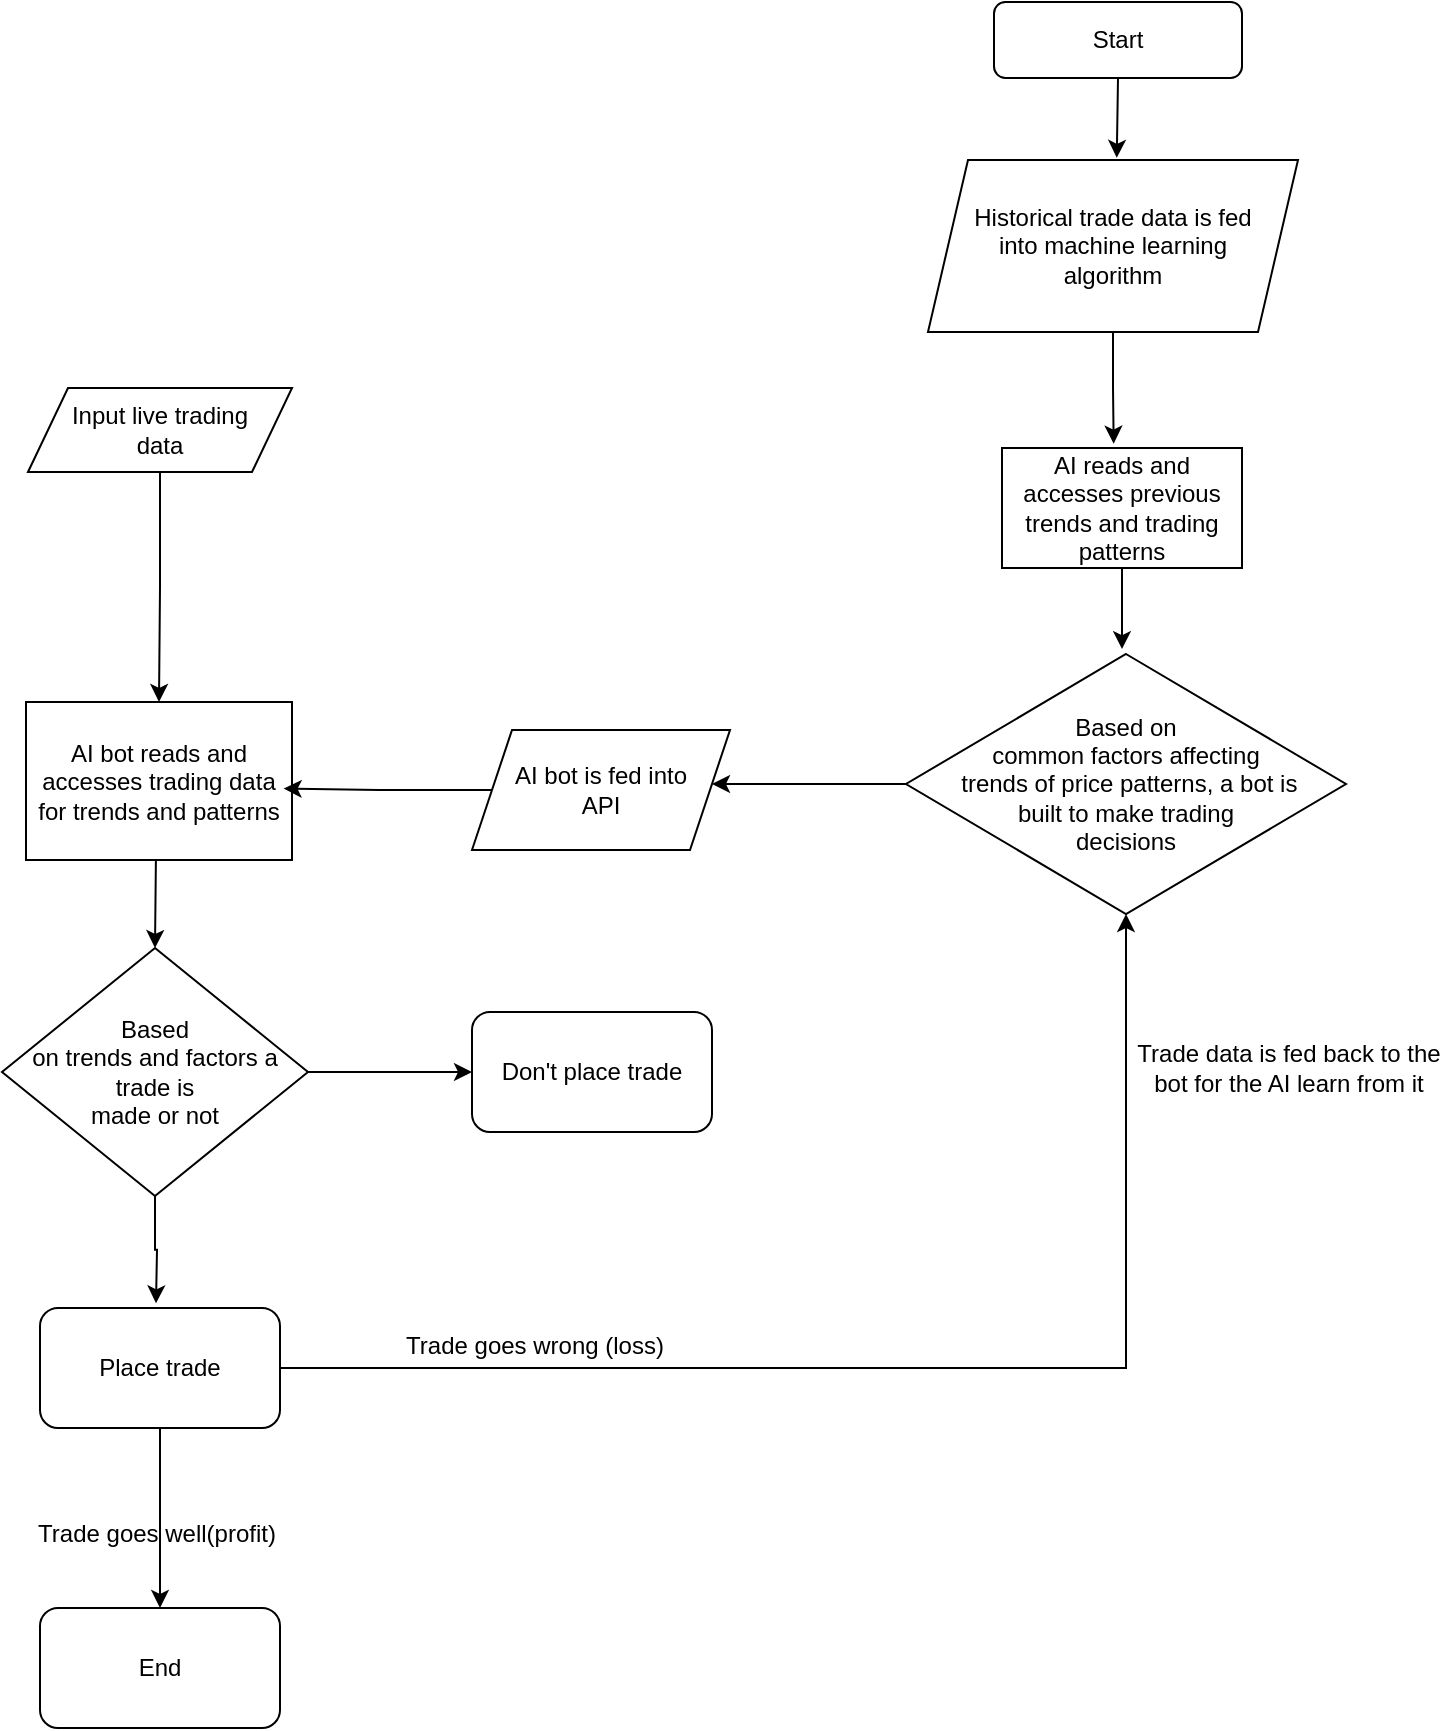 <mxfile version="17.4.6" type="github">
  <diagram id="qh7loSCd7u4UXy6ttTwe" name="Page-1">
    <mxGraphModel dx="2229" dy="2162" grid="0" gridSize="10" guides="1" tooltips="1" connect="1" arrows="1" fold="1" page="0" pageScale="1" pageWidth="827" pageHeight="1169" background="#ffffff" math="0" shadow="0">
      <root>
        <mxCell id="0" />
        <mxCell id="1" parent="0" />
        <mxCell id="z7HE6dS7BL2o71Uc9GN3-21" style="edgeStyle=orthogonalEdgeStyle;rounded=0;orthogonalLoop=1;jettySize=auto;html=1;exitX=0.5;exitY=1;exitDx=0;exitDy=0;" edge="1" parent="1" source="XUEvAklmKHp6juRLJ8Wx-1">
          <mxGeometry relative="1" as="geometry">
            <mxPoint x="726.385" y="-965.077" as="targetPoint" />
          </mxGeometry>
        </mxCell>
        <mxCell id="XUEvAklmKHp6juRLJ8Wx-1" value="Start" style="rounded=1;whiteSpace=wrap;html=1;" parent="1" vertex="1">
          <mxGeometry x="665" y="-1043" width="124" height="38" as="geometry" />
        </mxCell>
        <mxCell id="z7HE6dS7BL2o71Uc9GN3-7" style="edgeStyle=orthogonalEdgeStyle;rounded=0;orthogonalLoop=1;jettySize=auto;html=1;exitX=0.5;exitY=1;exitDx=0;exitDy=0;entryX=0.5;entryY=0;entryDx=0;entryDy=0;" edge="1" parent="1" source="XUEvAklmKHp6juRLJ8Wx-3" target="XUEvAklmKHp6juRLJ8Wx-11">
          <mxGeometry relative="1" as="geometry" />
        </mxCell>
        <mxCell id="XUEvAklmKHp6juRLJ8Wx-3" value="Input live trading&lt;br&gt;data" style="shape=parallelogram;perimeter=parallelogramPerimeter;whiteSpace=wrap;html=1;fixedSize=1;" parent="1" vertex="1">
          <mxGeometry x="182" y="-850" width="132" height="42" as="geometry" />
        </mxCell>
        <mxCell id="z7HE6dS7BL2o71Uc9GN3-2" style="edgeStyle=orthogonalEdgeStyle;rounded=0;orthogonalLoop=1;jettySize=auto;html=1;exitX=0;exitY=0.5;exitDx=0;exitDy=0;" edge="1" parent="1" source="XUEvAklmKHp6juRLJ8Wx-4" target="XUEvAklmKHp6juRLJ8Wx-12">
          <mxGeometry relative="1" as="geometry">
            <Array as="points">
              <mxPoint x="556" y="-652" />
              <mxPoint x="556" y="-652" />
            </Array>
          </mxGeometry>
        </mxCell>
        <mxCell id="XUEvAklmKHp6juRLJ8Wx-4" value="Based on &lt;br&gt;common&amp;nbsp;factors affecting&lt;br&gt;&amp;nbsp;trends of price patterns, a bot is &lt;br&gt;built to make trading&lt;br&gt;decisions" style="rhombus;whiteSpace=wrap;html=1;" parent="1" vertex="1">
          <mxGeometry x="621" y="-717" width="220" height="130" as="geometry" />
        </mxCell>
        <mxCell id="z7HE6dS7BL2o71Uc9GN3-22" style="edgeStyle=orthogonalEdgeStyle;rounded=0;orthogonalLoop=1;jettySize=auto;html=1;exitX=0.5;exitY=1;exitDx=0;exitDy=0;" edge="1" parent="1" source="XUEvAklmKHp6juRLJ8Wx-8">
          <mxGeometry relative="1" as="geometry">
            <mxPoint x="724.846" y="-822.171" as="targetPoint" />
          </mxGeometry>
        </mxCell>
        <mxCell id="XUEvAklmKHp6juRLJ8Wx-8" value="Historical trade data is fed &lt;br&gt;into machine learning &lt;br&gt;algorithm" style="shape=parallelogram;perimeter=parallelogramPerimeter;whiteSpace=wrap;html=1;fixedSize=1;" parent="1" vertex="1">
          <mxGeometry x="632" y="-964" width="185" height="86" as="geometry" />
        </mxCell>
        <mxCell id="z7HE6dS7BL2o71Uc9GN3-11" style="edgeStyle=orthogonalEdgeStyle;rounded=0;orthogonalLoop=1;jettySize=auto;html=1;exitX=0.5;exitY=1;exitDx=0;exitDy=0;" edge="1" parent="1" source="XUEvAklmKHp6juRLJ8Wx-10">
          <mxGeometry relative="1" as="geometry">
            <mxPoint x="729" y="-719.444" as="targetPoint" />
          </mxGeometry>
        </mxCell>
        <mxCell id="XUEvAklmKHp6juRLJ8Wx-10" value="AI reads and accesses previous trends and trading patterns" style="rounded=0;whiteSpace=wrap;html=1;" parent="1" vertex="1">
          <mxGeometry x="669" y="-820" width="120" height="60" as="geometry" />
        </mxCell>
        <mxCell id="z7HE6dS7BL2o71Uc9GN3-4" style="edgeStyle=orthogonalEdgeStyle;rounded=0;orthogonalLoop=1;jettySize=auto;html=1;exitX=0.5;exitY=1;exitDx=0;exitDy=0;entryX=0.5;entryY=0;entryDx=0;entryDy=0;" edge="1" parent="1" source="XUEvAklmKHp6juRLJ8Wx-11" target="XUEvAklmKHp6juRLJ8Wx-13">
          <mxGeometry relative="1" as="geometry">
            <Array as="points">
              <mxPoint x="246" y="-619" />
              <mxPoint x="246" y="-594" />
            </Array>
          </mxGeometry>
        </mxCell>
        <mxCell id="XUEvAklmKHp6juRLJ8Wx-11" value="AI bot reads and accesses trading data for trends and patterns" style="rounded=0;whiteSpace=wrap;html=1;" parent="1" vertex="1">
          <mxGeometry x="181" y="-693" width="133" height="79" as="geometry" />
        </mxCell>
        <mxCell id="z7HE6dS7BL2o71Uc9GN3-20" style="edgeStyle=orthogonalEdgeStyle;rounded=0;orthogonalLoop=1;jettySize=auto;html=1;exitX=0;exitY=0.5;exitDx=0;exitDy=0;" edge="1" parent="1" source="XUEvAklmKHp6juRLJ8Wx-12">
          <mxGeometry relative="1" as="geometry">
            <mxPoint x="309.803" y="-649.692" as="targetPoint" />
          </mxGeometry>
        </mxCell>
        <mxCell id="XUEvAklmKHp6juRLJ8Wx-12" value="AI bot is fed into&lt;br&gt;API" style="shape=parallelogram;perimeter=parallelogramPerimeter;whiteSpace=wrap;html=1;fixedSize=1;" parent="1" vertex="1">
          <mxGeometry x="404" y="-679" width="129" height="60" as="geometry" />
        </mxCell>
        <mxCell id="z7HE6dS7BL2o71Uc9GN3-5" style="edgeStyle=orthogonalEdgeStyle;rounded=0;orthogonalLoop=1;jettySize=auto;html=1;exitX=0.5;exitY=1;exitDx=0;exitDy=0;" edge="1" parent="1" source="XUEvAklmKHp6juRLJ8Wx-13">
          <mxGeometry relative="1" as="geometry">
            <mxPoint x="246" y="-392.333" as="targetPoint" />
          </mxGeometry>
        </mxCell>
        <mxCell id="z7HE6dS7BL2o71Uc9GN3-6" style="edgeStyle=orthogonalEdgeStyle;rounded=0;orthogonalLoop=1;jettySize=auto;html=1;exitX=1;exitY=0.5;exitDx=0;exitDy=0;entryX=0;entryY=0.5;entryDx=0;entryDy=0;" edge="1" parent="1" source="XUEvAklmKHp6juRLJ8Wx-13" target="XUEvAklmKHp6juRLJ8Wx-15">
          <mxGeometry relative="1" as="geometry" />
        </mxCell>
        <mxCell id="XUEvAklmKHp6juRLJ8Wx-13" value="Based &lt;br&gt;on trends and factors a trade is &lt;br&gt;made or not" style="rhombus;whiteSpace=wrap;html=1;" parent="1" vertex="1">
          <mxGeometry x="169" y="-570" width="153" height="124" as="geometry" />
        </mxCell>
        <mxCell id="z7HE6dS7BL2o71Uc9GN3-1" style="edgeStyle=orthogonalEdgeStyle;rounded=0;orthogonalLoop=1;jettySize=auto;html=1;exitX=1;exitY=0.5;exitDx=0;exitDy=0;entryX=0.5;entryY=1;entryDx=0;entryDy=0;" edge="1" parent="1" source="XUEvAklmKHp6juRLJ8Wx-14" target="XUEvAklmKHp6juRLJ8Wx-4">
          <mxGeometry relative="1" as="geometry">
            <mxPoint x="733.222" y="-360" as="targetPoint" />
          </mxGeometry>
        </mxCell>
        <mxCell id="z7HE6dS7BL2o71Uc9GN3-13" style="edgeStyle=orthogonalEdgeStyle;rounded=0;orthogonalLoop=1;jettySize=auto;html=1;exitX=0.5;exitY=1;exitDx=0;exitDy=0;entryX=0.5;entryY=0;entryDx=0;entryDy=0;" edge="1" parent="1" source="XUEvAklmKHp6juRLJ8Wx-14" target="z7HE6dS7BL2o71Uc9GN3-12">
          <mxGeometry relative="1" as="geometry" />
        </mxCell>
        <mxCell id="XUEvAklmKHp6juRLJ8Wx-14" value="Place trade" style="rounded=1;whiteSpace=wrap;html=1;" parent="1" vertex="1">
          <mxGeometry x="188" y="-390" width="120" height="60" as="geometry" />
        </mxCell>
        <mxCell id="XUEvAklmKHp6juRLJ8Wx-15" value="Don&#39;t place trade" style="rounded=1;whiteSpace=wrap;html=1;" parent="1" vertex="1">
          <mxGeometry x="404" y="-538" width="120" height="60" as="geometry" />
        </mxCell>
        <mxCell id="z7HE6dS7BL2o71Uc9GN3-12" value="End" style="rounded=1;whiteSpace=wrap;html=1;" vertex="1" parent="1">
          <mxGeometry x="188" y="-240" width="120" height="60" as="geometry" />
        </mxCell>
        <mxCell id="z7HE6dS7BL2o71Uc9GN3-14" value="Trade goes well(profit)" style="text;html=1;resizable=0;autosize=1;align=center;verticalAlign=middle;points=[];fillColor=none;strokeColor=none;rounded=0;" vertex="1" parent="1">
          <mxGeometry x="181.5" y="-286" width="129" height="18" as="geometry" />
        </mxCell>
        <mxCell id="z7HE6dS7BL2o71Uc9GN3-16" value="Trade goes wrong (loss)" style="text;html=1;resizable=0;autosize=1;align=center;verticalAlign=middle;points=[];fillColor=none;strokeColor=none;rounded=0;" vertex="1" parent="1">
          <mxGeometry x="365" y="-380" width="139" height="18" as="geometry" />
        </mxCell>
        <mxCell id="z7HE6dS7BL2o71Uc9GN3-19" value="Trade data is fed back to the &lt;br&gt;bot for the AI learn from it" style="text;html=1;resizable=0;autosize=1;align=center;verticalAlign=middle;points=[];fillColor=none;strokeColor=none;rounded=0;" vertex="1" parent="1">
          <mxGeometry x="731" y="-526" width="162" height="32" as="geometry" />
        </mxCell>
      </root>
    </mxGraphModel>
  </diagram>
</mxfile>
